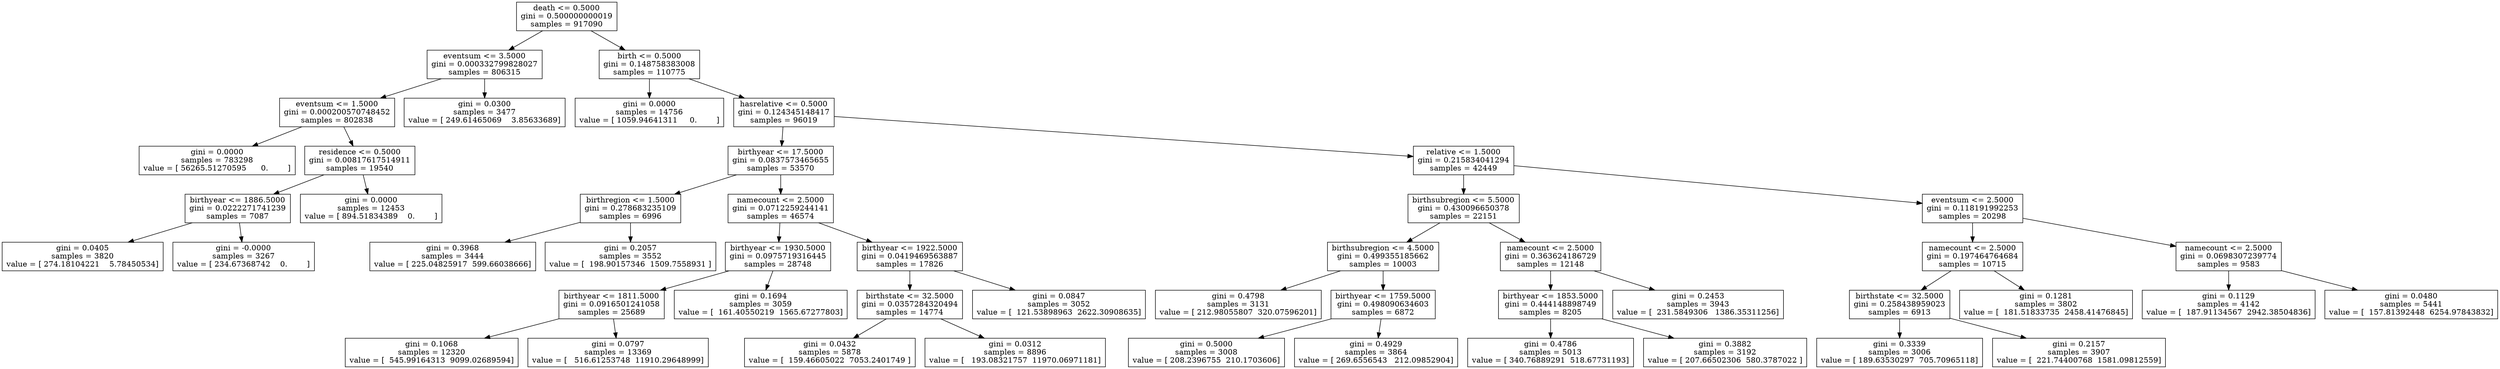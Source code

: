 digraph Tree {
0 [label="death <= 0.5000\ngini = 0.500000000019\nsamples = 917090", shape="box"] ;
1 [label="eventsum <= 3.5000\ngini = 0.000332799828027\nsamples = 806315", shape="box"] ;
0 -> 1 ;
2 [label="eventsum <= 1.5000\ngini = 0.000200570748452\nsamples = 802838", shape="box"] ;
1 -> 2 ;
3 [label="gini = 0.0000\nsamples = 783298\nvalue = [ 56265.51270595      0.        ]", shape="box"] ;
2 -> 3 ;
4 [label="residence <= 0.5000\ngini = 0.00817617514911\nsamples = 19540", shape="box"] ;
2 -> 4 ;
5 [label="birthyear <= 1886.5000\ngini = 0.0222271741239\nsamples = 7087", shape="box"] ;
4 -> 5 ;
6 [label="gini = 0.0405\nsamples = 3820\nvalue = [ 274.18104221    5.78450534]", shape="box"] ;
5 -> 6 ;
7 [label="gini = -0.0000\nsamples = 3267\nvalue = [ 234.67368742    0.        ]", shape="box"] ;
5 -> 7 ;
8 [label="gini = 0.0000\nsamples = 12453\nvalue = [ 894.51834389    0.        ]", shape="box"] ;
4 -> 8 ;
9 [label="gini = 0.0300\nsamples = 3477\nvalue = [ 249.61465069    3.85633689]", shape="box"] ;
1 -> 9 ;
10 [label="birth <= 0.5000\ngini = 0.148758383008\nsamples = 110775", shape="box"] ;
0 -> 10 ;
11 [label="gini = 0.0000\nsamples = 14756\nvalue = [ 1059.94641311     0.        ]", shape="box"] ;
10 -> 11 ;
12 [label="hasrelative <= 0.5000\ngini = 0.124345148417\nsamples = 96019", shape="box"] ;
10 -> 12 ;
13 [label="birthyear <= 17.5000\ngini = 0.0837573465655\nsamples = 53570", shape="box"] ;
12 -> 13 ;
14 [label="birthregion <= 1.5000\ngini = 0.278683235109\nsamples = 6996", shape="box"] ;
13 -> 14 ;
15 [label="gini = 0.3968\nsamples = 3444\nvalue = [ 225.04825917  599.66038666]", shape="box"] ;
14 -> 15 ;
16 [label="gini = 0.2057\nsamples = 3552\nvalue = [  198.90157346  1509.7558931 ]", shape="box"] ;
14 -> 16 ;
17 [label="namecount <= 2.5000\ngini = 0.0712259244141\nsamples = 46574", shape="box"] ;
13 -> 17 ;
18 [label="birthyear <= 1930.5000\ngini = 0.0975719316445\nsamples = 28748", shape="box"] ;
17 -> 18 ;
19 [label="birthyear <= 1811.5000\ngini = 0.0916501241058\nsamples = 25689", shape="box"] ;
18 -> 19 ;
20 [label="gini = 0.1068\nsamples = 12320\nvalue = [  545.99164313  9099.02689594]", shape="box"] ;
19 -> 20 ;
21 [label="gini = 0.0797\nsamples = 13369\nvalue = [   516.61253748  11910.29648999]", shape="box"] ;
19 -> 21 ;
22 [label="gini = 0.1694\nsamples = 3059\nvalue = [  161.40550219  1565.67277803]", shape="box"] ;
18 -> 22 ;
23 [label="birthyear <= 1922.5000\ngini = 0.0419469563887\nsamples = 17826", shape="box"] ;
17 -> 23 ;
24 [label="birthstate <= 32.5000\ngini = 0.0357284320494\nsamples = 14774", shape="box"] ;
23 -> 24 ;
25 [label="gini = 0.0432\nsamples = 5878\nvalue = [  159.46605022  7053.2401749 ]", shape="box"] ;
24 -> 25 ;
26 [label="gini = 0.0312\nsamples = 8896\nvalue = [   193.08321757  11970.06971181]", shape="box"] ;
24 -> 26 ;
27 [label="gini = 0.0847\nsamples = 3052\nvalue = [  121.53898963  2622.30908635]", shape="box"] ;
23 -> 27 ;
28 [label="relative <= 1.5000\ngini = 0.215834041294\nsamples = 42449", shape="box"] ;
12 -> 28 ;
29 [label="birthsubregion <= 5.5000\ngini = 0.430096650378\nsamples = 22151", shape="box"] ;
28 -> 29 ;
30 [label="birthsubregion <= 4.5000\ngini = 0.499355185662\nsamples = 10003", shape="box"] ;
29 -> 30 ;
31 [label="gini = 0.4798\nsamples = 3131\nvalue = [ 212.98055807  320.07596201]", shape="box"] ;
30 -> 31 ;
32 [label="birthyear <= 1759.5000\ngini = 0.498090634603\nsamples = 6872", shape="box"] ;
30 -> 32 ;
33 [label="gini = 0.5000\nsamples = 3008\nvalue = [ 208.2396755  210.1703606]", shape="box"] ;
32 -> 33 ;
34 [label="gini = 0.4929\nsamples = 3864\nvalue = [ 269.6556543   212.09852904]", shape="box"] ;
32 -> 34 ;
35 [label="namecount <= 2.5000\ngini = 0.363624186729\nsamples = 12148", shape="box"] ;
29 -> 35 ;
36 [label="birthyear <= 1853.5000\ngini = 0.444148898749\nsamples = 8205", shape="box"] ;
35 -> 36 ;
37 [label="gini = 0.4786\nsamples = 5013\nvalue = [ 340.76889291  518.67731193]", shape="box"] ;
36 -> 37 ;
38 [label="gini = 0.3882\nsamples = 3192\nvalue = [ 207.66502306  580.3787022 ]", shape="box"] ;
36 -> 38 ;
39 [label="gini = 0.2453\nsamples = 3943\nvalue = [  231.5849306   1386.35311256]", shape="box"] ;
35 -> 39 ;
40 [label="eventsum <= 2.5000\ngini = 0.118191992253\nsamples = 20298", shape="box"] ;
28 -> 40 ;
41 [label="namecount <= 2.5000\ngini = 0.197464764684\nsamples = 10715", shape="box"] ;
40 -> 41 ;
42 [label="birthstate <= 32.5000\ngini = 0.258438959023\nsamples = 6913", shape="box"] ;
41 -> 42 ;
43 [label="gini = 0.3339\nsamples = 3006\nvalue = [ 189.63530297  705.70965118]", shape="box"] ;
42 -> 43 ;
44 [label="gini = 0.2157\nsamples = 3907\nvalue = [  221.74400768  1581.09812559]", shape="box"] ;
42 -> 44 ;
45 [label="gini = 0.1281\nsamples = 3802\nvalue = [  181.51833735  2458.41476845]", shape="box"] ;
41 -> 45 ;
46 [label="namecount <= 2.5000\ngini = 0.0698307239774\nsamples = 9583", shape="box"] ;
40 -> 46 ;
47 [label="gini = 0.1129\nsamples = 4142\nvalue = [  187.91134567  2942.38504836]", shape="box"] ;
46 -> 47 ;
48 [label="gini = 0.0480\nsamples = 5441\nvalue = [  157.81392448  6254.97843832]", shape="box"] ;
46 -> 48 ;
}